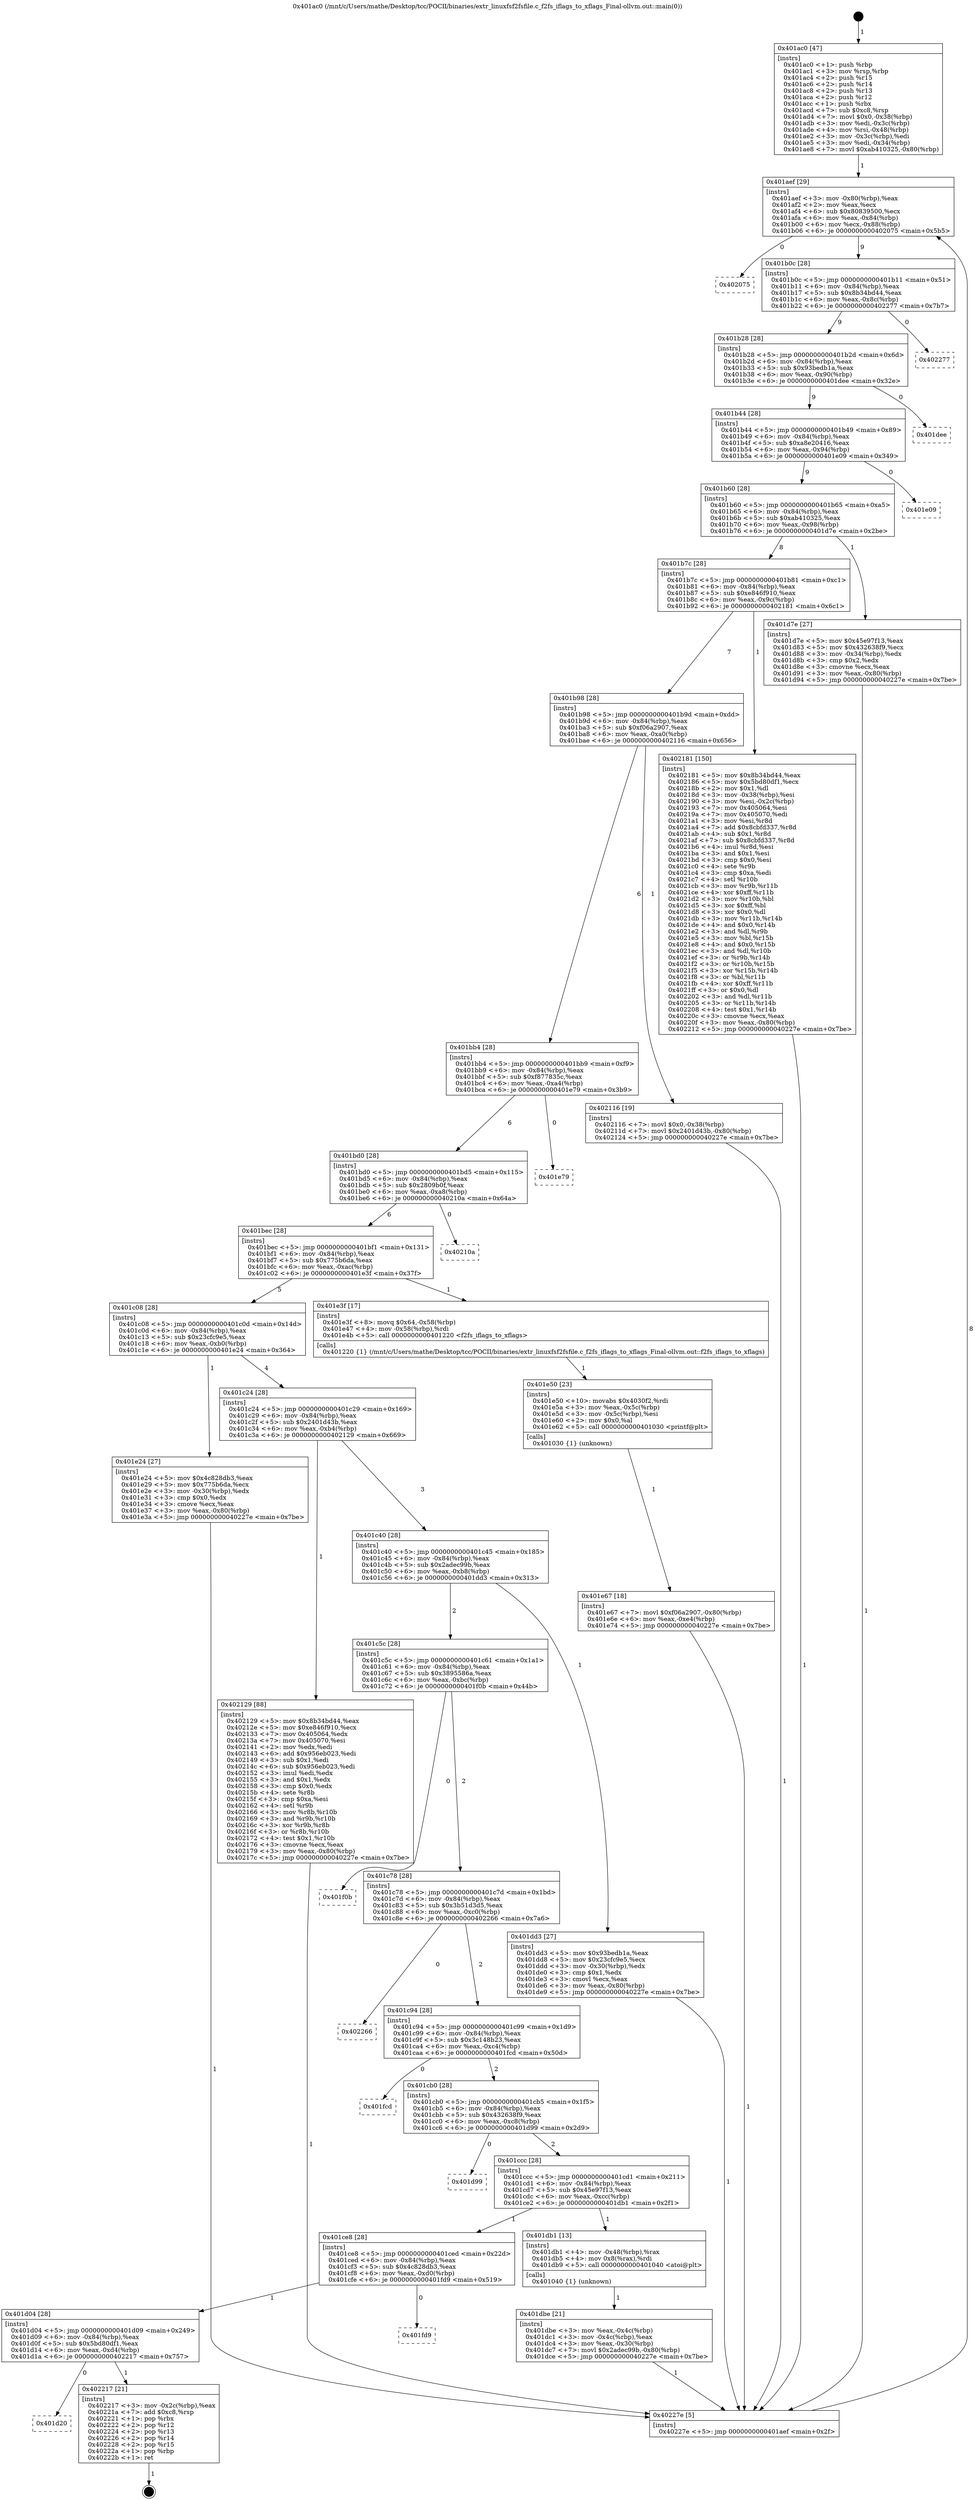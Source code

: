digraph "0x401ac0" {
  label = "0x401ac0 (/mnt/c/Users/mathe/Desktop/tcc/POCII/binaries/extr_linuxfsf2fsfile.c_f2fs_iflags_to_xflags_Final-ollvm.out::main(0))"
  labelloc = "t"
  node[shape=record]

  Entry [label="",width=0.3,height=0.3,shape=circle,fillcolor=black,style=filled]
  "0x401aef" [label="{
     0x401aef [29]\l
     | [instrs]\l
     &nbsp;&nbsp;0x401aef \<+3\>: mov -0x80(%rbp),%eax\l
     &nbsp;&nbsp;0x401af2 \<+2\>: mov %eax,%ecx\l
     &nbsp;&nbsp;0x401af4 \<+6\>: sub $0x80839500,%ecx\l
     &nbsp;&nbsp;0x401afa \<+6\>: mov %eax,-0x84(%rbp)\l
     &nbsp;&nbsp;0x401b00 \<+6\>: mov %ecx,-0x88(%rbp)\l
     &nbsp;&nbsp;0x401b06 \<+6\>: je 0000000000402075 \<main+0x5b5\>\l
  }"]
  "0x402075" [label="{
     0x402075\l
  }", style=dashed]
  "0x401b0c" [label="{
     0x401b0c [28]\l
     | [instrs]\l
     &nbsp;&nbsp;0x401b0c \<+5\>: jmp 0000000000401b11 \<main+0x51\>\l
     &nbsp;&nbsp;0x401b11 \<+6\>: mov -0x84(%rbp),%eax\l
     &nbsp;&nbsp;0x401b17 \<+5\>: sub $0x8b34bd44,%eax\l
     &nbsp;&nbsp;0x401b1c \<+6\>: mov %eax,-0x8c(%rbp)\l
     &nbsp;&nbsp;0x401b22 \<+6\>: je 0000000000402277 \<main+0x7b7\>\l
  }"]
  Exit [label="",width=0.3,height=0.3,shape=circle,fillcolor=black,style=filled,peripheries=2]
  "0x402277" [label="{
     0x402277\l
  }", style=dashed]
  "0x401b28" [label="{
     0x401b28 [28]\l
     | [instrs]\l
     &nbsp;&nbsp;0x401b28 \<+5\>: jmp 0000000000401b2d \<main+0x6d\>\l
     &nbsp;&nbsp;0x401b2d \<+6\>: mov -0x84(%rbp),%eax\l
     &nbsp;&nbsp;0x401b33 \<+5\>: sub $0x93bedb1a,%eax\l
     &nbsp;&nbsp;0x401b38 \<+6\>: mov %eax,-0x90(%rbp)\l
     &nbsp;&nbsp;0x401b3e \<+6\>: je 0000000000401dee \<main+0x32e\>\l
  }"]
  "0x401d20" [label="{
     0x401d20\l
  }", style=dashed]
  "0x401dee" [label="{
     0x401dee\l
  }", style=dashed]
  "0x401b44" [label="{
     0x401b44 [28]\l
     | [instrs]\l
     &nbsp;&nbsp;0x401b44 \<+5\>: jmp 0000000000401b49 \<main+0x89\>\l
     &nbsp;&nbsp;0x401b49 \<+6\>: mov -0x84(%rbp),%eax\l
     &nbsp;&nbsp;0x401b4f \<+5\>: sub $0xa8e20416,%eax\l
     &nbsp;&nbsp;0x401b54 \<+6\>: mov %eax,-0x94(%rbp)\l
     &nbsp;&nbsp;0x401b5a \<+6\>: je 0000000000401e09 \<main+0x349\>\l
  }"]
  "0x402217" [label="{
     0x402217 [21]\l
     | [instrs]\l
     &nbsp;&nbsp;0x402217 \<+3\>: mov -0x2c(%rbp),%eax\l
     &nbsp;&nbsp;0x40221a \<+7\>: add $0xc8,%rsp\l
     &nbsp;&nbsp;0x402221 \<+1\>: pop %rbx\l
     &nbsp;&nbsp;0x402222 \<+2\>: pop %r12\l
     &nbsp;&nbsp;0x402224 \<+2\>: pop %r13\l
     &nbsp;&nbsp;0x402226 \<+2\>: pop %r14\l
     &nbsp;&nbsp;0x402228 \<+2\>: pop %r15\l
     &nbsp;&nbsp;0x40222a \<+1\>: pop %rbp\l
     &nbsp;&nbsp;0x40222b \<+1\>: ret\l
  }"]
  "0x401e09" [label="{
     0x401e09\l
  }", style=dashed]
  "0x401b60" [label="{
     0x401b60 [28]\l
     | [instrs]\l
     &nbsp;&nbsp;0x401b60 \<+5\>: jmp 0000000000401b65 \<main+0xa5\>\l
     &nbsp;&nbsp;0x401b65 \<+6\>: mov -0x84(%rbp),%eax\l
     &nbsp;&nbsp;0x401b6b \<+5\>: sub $0xab410325,%eax\l
     &nbsp;&nbsp;0x401b70 \<+6\>: mov %eax,-0x98(%rbp)\l
     &nbsp;&nbsp;0x401b76 \<+6\>: je 0000000000401d7e \<main+0x2be\>\l
  }"]
  "0x401d04" [label="{
     0x401d04 [28]\l
     | [instrs]\l
     &nbsp;&nbsp;0x401d04 \<+5\>: jmp 0000000000401d09 \<main+0x249\>\l
     &nbsp;&nbsp;0x401d09 \<+6\>: mov -0x84(%rbp),%eax\l
     &nbsp;&nbsp;0x401d0f \<+5\>: sub $0x5bd80df1,%eax\l
     &nbsp;&nbsp;0x401d14 \<+6\>: mov %eax,-0xd4(%rbp)\l
     &nbsp;&nbsp;0x401d1a \<+6\>: je 0000000000402217 \<main+0x757\>\l
  }"]
  "0x401d7e" [label="{
     0x401d7e [27]\l
     | [instrs]\l
     &nbsp;&nbsp;0x401d7e \<+5\>: mov $0x45e97f13,%eax\l
     &nbsp;&nbsp;0x401d83 \<+5\>: mov $0x432638f9,%ecx\l
     &nbsp;&nbsp;0x401d88 \<+3\>: mov -0x34(%rbp),%edx\l
     &nbsp;&nbsp;0x401d8b \<+3\>: cmp $0x2,%edx\l
     &nbsp;&nbsp;0x401d8e \<+3\>: cmovne %ecx,%eax\l
     &nbsp;&nbsp;0x401d91 \<+3\>: mov %eax,-0x80(%rbp)\l
     &nbsp;&nbsp;0x401d94 \<+5\>: jmp 000000000040227e \<main+0x7be\>\l
  }"]
  "0x401b7c" [label="{
     0x401b7c [28]\l
     | [instrs]\l
     &nbsp;&nbsp;0x401b7c \<+5\>: jmp 0000000000401b81 \<main+0xc1\>\l
     &nbsp;&nbsp;0x401b81 \<+6\>: mov -0x84(%rbp),%eax\l
     &nbsp;&nbsp;0x401b87 \<+5\>: sub $0xe846f910,%eax\l
     &nbsp;&nbsp;0x401b8c \<+6\>: mov %eax,-0x9c(%rbp)\l
     &nbsp;&nbsp;0x401b92 \<+6\>: je 0000000000402181 \<main+0x6c1\>\l
  }"]
  "0x40227e" [label="{
     0x40227e [5]\l
     | [instrs]\l
     &nbsp;&nbsp;0x40227e \<+5\>: jmp 0000000000401aef \<main+0x2f\>\l
  }"]
  "0x401ac0" [label="{
     0x401ac0 [47]\l
     | [instrs]\l
     &nbsp;&nbsp;0x401ac0 \<+1\>: push %rbp\l
     &nbsp;&nbsp;0x401ac1 \<+3\>: mov %rsp,%rbp\l
     &nbsp;&nbsp;0x401ac4 \<+2\>: push %r15\l
     &nbsp;&nbsp;0x401ac6 \<+2\>: push %r14\l
     &nbsp;&nbsp;0x401ac8 \<+2\>: push %r13\l
     &nbsp;&nbsp;0x401aca \<+2\>: push %r12\l
     &nbsp;&nbsp;0x401acc \<+1\>: push %rbx\l
     &nbsp;&nbsp;0x401acd \<+7\>: sub $0xc8,%rsp\l
     &nbsp;&nbsp;0x401ad4 \<+7\>: movl $0x0,-0x38(%rbp)\l
     &nbsp;&nbsp;0x401adb \<+3\>: mov %edi,-0x3c(%rbp)\l
     &nbsp;&nbsp;0x401ade \<+4\>: mov %rsi,-0x48(%rbp)\l
     &nbsp;&nbsp;0x401ae2 \<+3\>: mov -0x3c(%rbp),%edi\l
     &nbsp;&nbsp;0x401ae5 \<+3\>: mov %edi,-0x34(%rbp)\l
     &nbsp;&nbsp;0x401ae8 \<+7\>: movl $0xab410325,-0x80(%rbp)\l
  }"]
  "0x401fd9" [label="{
     0x401fd9\l
  }", style=dashed]
  "0x402181" [label="{
     0x402181 [150]\l
     | [instrs]\l
     &nbsp;&nbsp;0x402181 \<+5\>: mov $0x8b34bd44,%eax\l
     &nbsp;&nbsp;0x402186 \<+5\>: mov $0x5bd80df1,%ecx\l
     &nbsp;&nbsp;0x40218b \<+2\>: mov $0x1,%dl\l
     &nbsp;&nbsp;0x40218d \<+3\>: mov -0x38(%rbp),%esi\l
     &nbsp;&nbsp;0x402190 \<+3\>: mov %esi,-0x2c(%rbp)\l
     &nbsp;&nbsp;0x402193 \<+7\>: mov 0x405064,%esi\l
     &nbsp;&nbsp;0x40219a \<+7\>: mov 0x405070,%edi\l
     &nbsp;&nbsp;0x4021a1 \<+3\>: mov %esi,%r8d\l
     &nbsp;&nbsp;0x4021a4 \<+7\>: add $0x8cbfd337,%r8d\l
     &nbsp;&nbsp;0x4021ab \<+4\>: sub $0x1,%r8d\l
     &nbsp;&nbsp;0x4021af \<+7\>: sub $0x8cbfd337,%r8d\l
     &nbsp;&nbsp;0x4021b6 \<+4\>: imul %r8d,%esi\l
     &nbsp;&nbsp;0x4021ba \<+3\>: and $0x1,%esi\l
     &nbsp;&nbsp;0x4021bd \<+3\>: cmp $0x0,%esi\l
     &nbsp;&nbsp;0x4021c0 \<+4\>: sete %r9b\l
     &nbsp;&nbsp;0x4021c4 \<+3\>: cmp $0xa,%edi\l
     &nbsp;&nbsp;0x4021c7 \<+4\>: setl %r10b\l
     &nbsp;&nbsp;0x4021cb \<+3\>: mov %r9b,%r11b\l
     &nbsp;&nbsp;0x4021ce \<+4\>: xor $0xff,%r11b\l
     &nbsp;&nbsp;0x4021d2 \<+3\>: mov %r10b,%bl\l
     &nbsp;&nbsp;0x4021d5 \<+3\>: xor $0xff,%bl\l
     &nbsp;&nbsp;0x4021d8 \<+3\>: xor $0x0,%dl\l
     &nbsp;&nbsp;0x4021db \<+3\>: mov %r11b,%r14b\l
     &nbsp;&nbsp;0x4021de \<+4\>: and $0x0,%r14b\l
     &nbsp;&nbsp;0x4021e2 \<+3\>: and %dl,%r9b\l
     &nbsp;&nbsp;0x4021e5 \<+3\>: mov %bl,%r15b\l
     &nbsp;&nbsp;0x4021e8 \<+4\>: and $0x0,%r15b\l
     &nbsp;&nbsp;0x4021ec \<+3\>: and %dl,%r10b\l
     &nbsp;&nbsp;0x4021ef \<+3\>: or %r9b,%r14b\l
     &nbsp;&nbsp;0x4021f2 \<+3\>: or %r10b,%r15b\l
     &nbsp;&nbsp;0x4021f5 \<+3\>: xor %r15b,%r14b\l
     &nbsp;&nbsp;0x4021f8 \<+3\>: or %bl,%r11b\l
     &nbsp;&nbsp;0x4021fb \<+4\>: xor $0xff,%r11b\l
     &nbsp;&nbsp;0x4021ff \<+3\>: or $0x0,%dl\l
     &nbsp;&nbsp;0x402202 \<+3\>: and %dl,%r11b\l
     &nbsp;&nbsp;0x402205 \<+3\>: or %r11b,%r14b\l
     &nbsp;&nbsp;0x402208 \<+4\>: test $0x1,%r14b\l
     &nbsp;&nbsp;0x40220c \<+3\>: cmovne %ecx,%eax\l
     &nbsp;&nbsp;0x40220f \<+3\>: mov %eax,-0x80(%rbp)\l
     &nbsp;&nbsp;0x402212 \<+5\>: jmp 000000000040227e \<main+0x7be\>\l
  }"]
  "0x401b98" [label="{
     0x401b98 [28]\l
     | [instrs]\l
     &nbsp;&nbsp;0x401b98 \<+5\>: jmp 0000000000401b9d \<main+0xdd\>\l
     &nbsp;&nbsp;0x401b9d \<+6\>: mov -0x84(%rbp),%eax\l
     &nbsp;&nbsp;0x401ba3 \<+5\>: sub $0xf06a2907,%eax\l
     &nbsp;&nbsp;0x401ba8 \<+6\>: mov %eax,-0xa0(%rbp)\l
     &nbsp;&nbsp;0x401bae \<+6\>: je 0000000000402116 \<main+0x656\>\l
  }"]
  "0x401e67" [label="{
     0x401e67 [18]\l
     | [instrs]\l
     &nbsp;&nbsp;0x401e67 \<+7\>: movl $0xf06a2907,-0x80(%rbp)\l
     &nbsp;&nbsp;0x401e6e \<+6\>: mov %eax,-0xe4(%rbp)\l
     &nbsp;&nbsp;0x401e74 \<+5\>: jmp 000000000040227e \<main+0x7be\>\l
  }"]
  "0x402116" [label="{
     0x402116 [19]\l
     | [instrs]\l
     &nbsp;&nbsp;0x402116 \<+7\>: movl $0x0,-0x38(%rbp)\l
     &nbsp;&nbsp;0x40211d \<+7\>: movl $0x2401d43b,-0x80(%rbp)\l
     &nbsp;&nbsp;0x402124 \<+5\>: jmp 000000000040227e \<main+0x7be\>\l
  }"]
  "0x401bb4" [label="{
     0x401bb4 [28]\l
     | [instrs]\l
     &nbsp;&nbsp;0x401bb4 \<+5\>: jmp 0000000000401bb9 \<main+0xf9\>\l
     &nbsp;&nbsp;0x401bb9 \<+6\>: mov -0x84(%rbp),%eax\l
     &nbsp;&nbsp;0x401bbf \<+5\>: sub $0xf877835c,%eax\l
     &nbsp;&nbsp;0x401bc4 \<+6\>: mov %eax,-0xa4(%rbp)\l
     &nbsp;&nbsp;0x401bca \<+6\>: je 0000000000401e79 \<main+0x3b9\>\l
  }"]
  "0x401e50" [label="{
     0x401e50 [23]\l
     | [instrs]\l
     &nbsp;&nbsp;0x401e50 \<+10\>: movabs $0x4030f2,%rdi\l
     &nbsp;&nbsp;0x401e5a \<+3\>: mov %eax,-0x5c(%rbp)\l
     &nbsp;&nbsp;0x401e5d \<+3\>: mov -0x5c(%rbp),%esi\l
     &nbsp;&nbsp;0x401e60 \<+2\>: mov $0x0,%al\l
     &nbsp;&nbsp;0x401e62 \<+5\>: call 0000000000401030 \<printf@plt\>\l
     | [calls]\l
     &nbsp;&nbsp;0x401030 \{1\} (unknown)\l
  }"]
  "0x401e79" [label="{
     0x401e79\l
  }", style=dashed]
  "0x401bd0" [label="{
     0x401bd0 [28]\l
     | [instrs]\l
     &nbsp;&nbsp;0x401bd0 \<+5\>: jmp 0000000000401bd5 \<main+0x115\>\l
     &nbsp;&nbsp;0x401bd5 \<+6\>: mov -0x84(%rbp),%eax\l
     &nbsp;&nbsp;0x401bdb \<+5\>: sub $0x2809b0f,%eax\l
     &nbsp;&nbsp;0x401be0 \<+6\>: mov %eax,-0xa8(%rbp)\l
     &nbsp;&nbsp;0x401be6 \<+6\>: je 000000000040210a \<main+0x64a\>\l
  }"]
  "0x401dbe" [label="{
     0x401dbe [21]\l
     | [instrs]\l
     &nbsp;&nbsp;0x401dbe \<+3\>: mov %eax,-0x4c(%rbp)\l
     &nbsp;&nbsp;0x401dc1 \<+3\>: mov -0x4c(%rbp),%eax\l
     &nbsp;&nbsp;0x401dc4 \<+3\>: mov %eax,-0x30(%rbp)\l
     &nbsp;&nbsp;0x401dc7 \<+7\>: movl $0x2adec99b,-0x80(%rbp)\l
     &nbsp;&nbsp;0x401dce \<+5\>: jmp 000000000040227e \<main+0x7be\>\l
  }"]
  "0x40210a" [label="{
     0x40210a\l
  }", style=dashed]
  "0x401bec" [label="{
     0x401bec [28]\l
     | [instrs]\l
     &nbsp;&nbsp;0x401bec \<+5\>: jmp 0000000000401bf1 \<main+0x131\>\l
     &nbsp;&nbsp;0x401bf1 \<+6\>: mov -0x84(%rbp),%eax\l
     &nbsp;&nbsp;0x401bf7 \<+5\>: sub $0x775b6da,%eax\l
     &nbsp;&nbsp;0x401bfc \<+6\>: mov %eax,-0xac(%rbp)\l
     &nbsp;&nbsp;0x401c02 \<+6\>: je 0000000000401e3f \<main+0x37f\>\l
  }"]
  "0x401ce8" [label="{
     0x401ce8 [28]\l
     | [instrs]\l
     &nbsp;&nbsp;0x401ce8 \<+5\>: jmp 0000000000401ced \<main+0x22d\>\l
     &nbsp;&nbsp;0x401ced \<+6\>: mov -0x84(%rbp),%eax\l
     &nbsp;&nbsp;0x401cf3 \<+5\>: sub $0x4c828db3,%eax\l
     &nbsp;&nbsp;0x401cf8 \<+6\>: mov %eax,-0xd0(%rbp)\l
     &nbsp;&nbsp;0x401cfe \<+6\>: je 0000000000401fd9 \<main+0x519\>\l
  }"]
  "0x401e3f" [label="{
     0x401e3f [17]\l
     | [instrs]\l
     &nbsp;&nbsp;0x401e3f \<+8\>: movq $0x64,-0x58(%rbp)\l
     &nbsp;&nbsp;0x401e47 \<+4\>: mov -0x58(%rbp),%rdi\l
     &nbsp;&nbsp;0x401e4b \<+5\>: call 0000000000401220 \<f2fs_iflags_to_xflags\>\l
     | [calls]\l
     &nbsp;&nbsp;0x401220 \{1\} (/mnt/c/Users/mathe/Desktop/tcc/POCII/binaries/extr_linuxfsf2fsfile.c_f2fs_iflags_to_xflags_Final-ollvm.out::f2fs_iflags_to_xflags)\l
  }"]
  "0x401c08" [label="{
     0x401c08 [28]\l
     | [instrs]\l
     &nbsp;&nbsp;0x401c08 \<+5\>: jmp 0000000000401c0d \<main+0x14d\>\l
     &nbsp;&nbsp;0x401c0d \<+6\>: mov -0x84(%rbp),%eax\l
     &nbsp;&nbsp;0x401c13 \<+5\>: sub $0x23cfc9e5,%eax\l
     &nbsp;&nbsp;0x401c18 \<+6\>: mov %eax,-0xb0(%rbp)\l
     &nbsp;&nbsp;0x401c1e \<+6\>: je 0000000000401e24 \<main+0x364\>\l
  }"]
  "0x401db1" [label="{
     0x401db1 [13]\l
     | [instrs]\l
     &nbsp;&nbsp;0x401db1 \<+4\>: mov -0x48(%rbp),%rax\l
     &nbsp;&nbsp;0x401db5 \<+4\>: mov 0x8(%rax),%rdi\l
     &nbsp;&nbsp;0x401db9 \<+5\>: call 0000000000401040 \<atoi@plt\>\l
     | [calls]\l
     &nbsp;&nbsp;0x401040 \{1\} (unknown)\l
  }"]
  "0x401e24" [label="{
     0x401e24 [27]\l
     | [instrs]\l
     &nbsp;&nbsp;0x401e24 \<+5\>: mov $0x4c828db3,%eax\l
     &nbsp;&nbsp;0x401e29 \<+5\>: mov $0x775b6da,%ecx\l
     &nbsp;&nbsp;0x401e2e \<+3\>: mov -0x30(%rbp),%edx\l
     &nbsp;&nbsp;0x401e31 \<+3\>: cmp $0x0,%edx\l
     &nbsp;&nbsp;0x401e34 \<+3\>: cmove %ecx,%eax\l
     &nbsp;&nbsp;0x401e37 \<+3\>: mov %eax,-0x80(%rbp)\l
     &nbsp;&nbsp;0x401e3a \<+5\>: jmp 000000000040227e \<main+0x7be\>\l
  }"]
  "0x401c24" [label="{
     0x401c24 [28]\l
     | [instrs]\l
     &nbsp;&nbsp;0x401c24 \<+5\>: jmp 0000000000401c29 \<main+0x169\>\l
     &nbsp;&nbsp;0x401c29 \<+6\>: mov -0x84(%rbp),%eax\l
     &nbsp;&nbsp;0x401c2f \<+5\>: sub $0x2401d43b,%eax\l
     &nbsp;&nbsp;0x401c34 \<+6\>: mov %eax,-0xb4(%rbp)\l
     &nbsp;&nbsp;0x401c3a \<+6\>: je 0000000000402129 \<main+0x669\>\l
  }"]
  "0x401ccc" [label="{
     0x401ccc [28]\l
     | [instrs]\l
     &nbsp;&nbsp;0x401ccc \<+5\>: jmp 0000000000401cd1 \<main+0x211\>\l
     &nbsp;&nbsp;0x401cd1 \<+6\>: mov -0x84(%rbp),%eax\l
     &nbsp;&nbsp;0x401cd7 \<+5\>: sub $0x45e97f13,%eax\l
     &nbsp;&nbsp;0x401cdc \<+6\>: mov %eax,-0xcc(%rbp)\l
     &nbsp;&nbsp;0x401ce2 \<+6\>: je 0000000000401db1 \<main+0x2f1\>\l
  }"]
  "0x402129" [label="{
     0x402129 [88]\l
     | [instrs]\l
     &nbsp;&nbsp;0x402129 \<+5\>: mov $0x8b34bd44,%eax\l
     &nbsp;&nbsp;0x40212e \<+5\>: mov $0xe846f910,%ecx\l
     &nbsp;&nbsp;0x402133 \<+7\>: mov 0x405064,%edx\l
     &nbsp;&nbsp;0x40213a \<+7\>: mov 0x405070,%esi\l
     &nbsp;&nbsp;0x402141 \<+2\>: mov %edx,%edi\l
     &nbsp;&nbsp;0x402143 \<+6\>: add $0x956eb023,%edi\l
     &nbsp;&nbsp;0x402149 \<+3\>: sub $0x1,%edi\l
     &nbsp;&nbsp;0x40214c \<+6\>: sub $0x956eb023,%edi\l
     &nbsp;&nbsp;0x402152 \<+3\>: imul %edi,%edx\l
     &nbsp;&nbsp;0x402155 \<+3\>: and $0x1,%edx\l
     &nbsp;&nbsp;0x402158 \<+3\>: cmp $0x0,%edx\l
     &nbsp;&nbsp;0x40215b \<+4\>: sete %r8b\l
     &nbsp;&nbsp;0x40215f \<+3\>: cmp $0xa,%esi\l
     &nbsp;&nbsp;0x402162 \<+4\>: setl %r9b\l
     &nbsp;&nbsp;0x402166 \<+3\>: mov %r8b,%r10b\l
     &nbsp;&nbsp;0x402169 \<+3\>: and %r9b,%r10b\l
     &nbsp;&nbsp;0x40216c \<+3\>: xor %r9b,%r8b\l
     &nbsp;&nbsp;0x40216f \<+3\>: or %r8b,%r10b\l
     &nbsp;&nbsp;0x402172 \<+4\>: test $0x1,%r10b\l
     &nbsp;&nbsp;0x402176 \<+3\>: cmovne %ecx,%eax\l
     &nbsp;&nbsp;0x402179 \<+3\>: mov %eax,-0x80(%rbp)\l
     &nbsp;&nbsp;0x40217c \<+5\>: jmp 000000000040227e \<main+0x7be\>\l
  }"]
  "0x401c40" [label="{
     0x401c40 [28]\l
     | [instrs]\l
     &nbsp;&nbsp;0x401c40 \<+5\>: jmp 0000000000401c45 \<main+0x185\>\l
     &nbsp;&nbsp;0x401c45 \<+6\>: mov -0x84(%rbp),%eax\l
     &nbsp;&nbsp;0x401c4b \<+5\>: sub $0x2adec99b,%eax\l
     &nbsp;&nbsp;0x401c50 \<+6\>: mov %eax,-0xb8(%rbp)\l
     &nbsp;&nbsp;0x401c56 \<+6\>: je 0000000000401dd3 \<main+0x313\>\l
  }"]
  "0x401d99" [label="{
     0x401d99\l
  }", style=dashed]
  "0x401dd3" [label="{
     0x401dd3 [27]\l
     | [instrs]\l
     &nbsp;&nbsp;0x401dd3 \<+5\>: mov $0x93bedb1a,%eax\l
     &nbsp;&nbsp;0x401dd8 \<+5\>: mov $0x23cfc9e5,%ecx\l
     &nbsp;&nbsp;0x401ddd \<+3\>: mov -0x30(%rbp),%edx\l
     &nbsp;&nbsp;0x401de0 \<+3\>: cmp $0x1,%edx\l
     &nbsp;&nbsp;0x401de3 \<+3\>: cmovl %ecx,%eax\l
     &nbsp;&nbsp;0x401de6 \<+3\>: mov %eax,-0x80(%rbp)\l
     &nbsp;&nbsp;0x401de9 \<+5\>: jmp 000000000040227e \<main+0x7be\>\l
  }"]
  "0x401c5c" [label="{
     0x401c5c [28]\l
     | [instrs]\l
     &nbsp;&nbsp;0x401c5c \<+5\>: jmp 0000000000401c61 \<main+0x1a1\>\l
     &nbsp;&nbsp;0x401c61 \<+6\>: mov -0x84(%rbp),%eax\l
     &nbsp;&nbsp;0x401c67 \<+5\>: sub $0x3895586a,%eax\l
     &nbsp;&nbsp;0x401c6c \<+6\>: mov %eax,-0xbc(%rbp)\l
     &nbsp;&nbsp;0x401c72 \<+6\>: je 0000000000401f0b \<main+0x44b\>\l
  }"]
  "0x401cb0" [label="{
     0x401cb0 [28]\l
     | [instrs]\l
     &nbsp;&nbsp;0x401cb0 \<+5\>: jmp 0000000000401cb5 \<main+0x1f5\>\l
     &nbsp;&nbsp;0x401cb5 \<+6\>: mov -0x84(%rbp),%eax\l
     &nbsp;&nbsp;0x401cbb \<+5\>: sub $0x432638f9,%eax\l
     &nbsp;&nbsp;0x401cc0 \<+6\>: mov %eax,-0xc8(%rbp)\l
     &nbsp;&nbsp;0x401cc6 \<+6\>: je 0000000000401d99 \<main+0x2d9\>\l
  }"]
  "0x401f0b" [label="{
     0x401f0b\l
  }", style=dashed]
  "0x401c78" [label="{
     0x401c78 [28]\l
     | [instrs]\l
     &nbsp;&nbsp;0x401c78 \<+5\>: jmp 0000000000401c7d \<main+0x1bd\>\l
     &nbsp;&nbsp;0x401c7d \<+6\>: mov -0x84(%rbp),%eax\l
     &nbsp;&nbsp;0x401c83 \<+5\>: sub $0x3b51d3d5,%eax\l
     &nbsp;&nbsp;0x401c88 \<+6\>: mov %eax,-0xc0(%rbp)\l
     &nbsp;&nbsp;0x401c8e \<+6\>: je 0000000000402266 \<main+0x7a6\>\l
  }"]
  "0x401fcd" [label="{
     0x401fcd\l
  }", style=dashed]
  "0x402266" [label="{
     0x402266\l
  }", style=dashed]
  "0x401c94" [label="{
     0x401c94 [28]\l
     | [instrs]\l
     &nbsp;&nbsp;0x401c94 \<+5\>: jmp 0000000000401c99 \<main+0x1d9\>\l
     &nbsp;&nbsp;0x401c99 \<+6\>: mov -0x84(%rbp),%eax\l
     &nbsp;&nbsp;0x401c9f \<+5\>: sub $0x3c148b23,%eax\l
     &nbsp;&nbsp;0x401ca4 \<+6\>: mov %eax,-0xc4(%rbp)\l
     &nbsp;&nbsp;0x401caa \<+6\>: je 0000000000401fcd \<main+0x50d\>\l
  }"]
  Entry -> "0x401ac0" [label=" 1"]
  "0x401aef" -> "0x402075" [label=" 0"]
  "0x401aef" -> "0x401b0c" [label=" 9"]
  "0x402217" -> Exit [label=" 1"]
  "0x401b0c" -> "0x402277" [label=" 0"]
  "0x401b0c" -> "0x401b28" [label=" 9"]
  "0x401d04" -> "0x401d20" [label=" 0"]
  "0x401b28" -> "0x401dee" [label=" 0"]
  "0x401b28" -> "0x401b44" [label=" 9"]
  "0x401d04" -> "0x402217" [label=" 1"]
  "0x401b44" -> "0x401e09" [label=" 0"]
  "0x401b44" -> "0x401b60" [label=" 9"]
  "0x401ce8" -> "0x401d04" [label=" 1"]
  "0x401b60" -> "0x401d7e" [label=" 1"]
  "0x401b60" -> "0x401b7c" [label=" 8"]
  "0x401d7e" -> "0x40227e" [label=" 1"]
  "0x401ac0" -> "0x401aef" [label=" 1"]
  "0x40227e" -> "0x401aef" [label=" 8"]
  "0x401ce8" -> "0x401fd9" [label=" 0"]
  "0x401b7c" -> "0x402181" [label=" 1"]
  "0x401b7c" -> "0x401b98" [label=" 7"]
  "0x402181" -> "0x40227e" [label=" 1"]
  "0x401b98" -> "0x402116" [label=" 1"]
  "0x401b98" -> "0x401bb4" [label=" 6"]
  "0x402129" -> "0x40227e" [label=" 1"]
  "0x401bb4" -> "0x401e79" [label=" 0"]
  "0x401bb4" -> "0x401bd0" [label=" 6"]
  "0x402116" -> "0x40227e" [label=" 1"]
  "0x401bd0" -> "0x40210a" [label=" 0"]
  "0x401bd0" -> "0x401bec" [label=" 6"]
  "0x401e67" -> "0x40227e" [label=" 1"]
  "0x401bec" -> "0x401e3f" [label=" 1"]
  "0x401bec" -> "0x401c08" [label=" 5"]
  "0x401e50" -> "0x401e67" [label=" 1"]
  "0x401c08" -> "0x401e24" [label=" 1"]
  "0x401c08" -> "0x401c24" [label=" 4"]
  "0x401e3f" -> "0x401e50" [label=" 1"]
  "0x401c24" -> "0x402129" [label=" 1"]
  "0x401c24" -> "0x401c40" [label=" 3"]
  "0x401dd3" -> "0x40227e" [label=" 1"]
  "0x401c40" -> "0x401dd3" [label=" 1"]
  "0x401c40" -> "0x401c5c" [label=" 2"]
  "0x401dbe" -> "0x40227e" [label=" 1"]
  "0x401c5c" -> "0x401f0b" [label=" 0"]
  "0x401c5c" -> "0x401c78" [label=" 2"]
  "0x401ccc" -> "0x401ce8" [label=" 1"]
  "0x401c78" -> "0x402266" [label=" 0"]
  "0x401c78" -> "0x401c94" [label=" 2"]
  "0x401ccc" -> "0x401db1" [label=" 1"]
  "0x401c94" -> "0x401fcd" [label=" 0"]
  "0x401c94" -> "0x401cb0" [label=" 2"]
  "0x401db1" -> "0x401dbe" [label=" 1"]
  "0x401cb0" -> "0x401d99" [label=" 0"]
  "0x401cb0" -> "0x401ccc" [label=" 2"]
  "0x401e24" -> "0x40227e" [label=" 1"]
}
